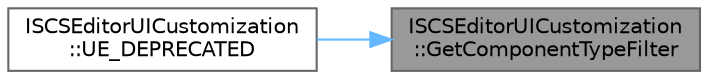 digraph "ISCSEditorUICustomization::GetComponentTypeFilter"
{
 // INTERACTIVE_SVG=YES
 // LATEX_PDF_SIZE
  bgcolor="transparent";
  edge [fontname=Helvetica,fontsize=10,labelfontname=Helvetica,labelfontsize=10];
  node [fontname=Helvetica,fontsize=10,shape=box,height=0.2,width=0.4];
  rankdir="RL";
  Node1 [id="Node000001",label="ISCSEditorUICustomization\l::GetComponentTypeFilter",height=0.2,width=0.4,color="gray40", fillcolor="grey60", style="filled", fontcolor="black",tooltip=" "];
  Node1 -> Node2 [id="edge1_Node000001_Node000002",dir="back",color="steelblue1",style="solid",tooltip=" "];
  Node2 [id="Node000002",label="ISCSEditorUICustomization\l::UE_DEPRECATED",height=0.2,width=0.4,color="grey40", fillcolor="white", style="filled",URL="$da/d9e/classISCSEditorUICustomization.html#a363b1b60e06621cc2b6aff493cdc1d1b",tooltip=" "];
}

